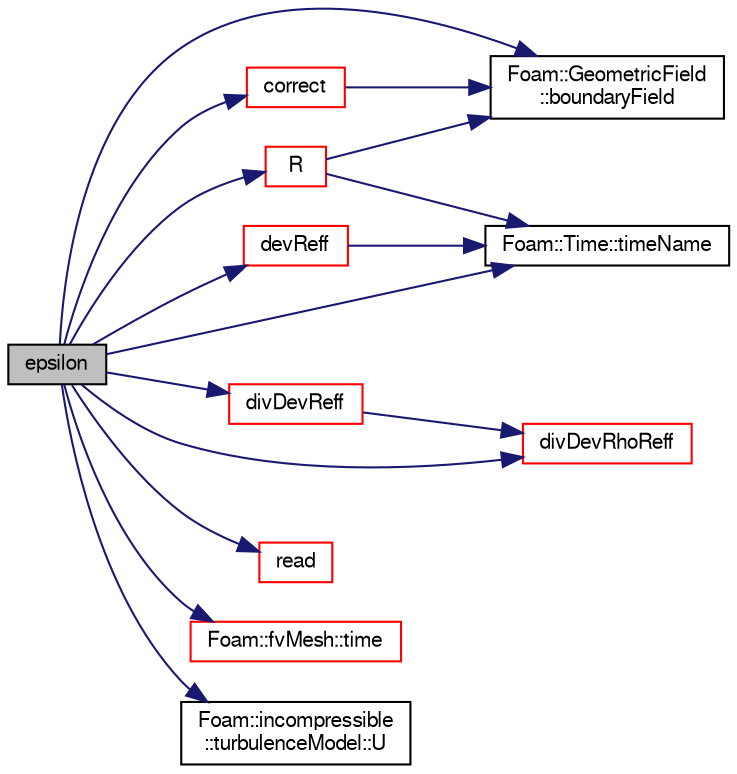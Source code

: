 digraph "epsilon"
{
  bgcolor="transparent";
  edge [fontname="FreeSans",fontsize="10",labelfontname="FreeSans",labelfontsize="10"];
  node [fontname="FreeSans",fontsize="10",shape=record];
  rankdir="LR";
  Node1058 [label="epsilon",height=0.2,width=0.4,color="black", fillcolor="grey75", style="filled", fontcolor="black"];
  Node1058 -> Node1059 [color="midnightblue",fontsize="10",style="solid",fontname="FreeSans"];
  Node1059 [label="Foam::GeometricField\l::boundaryField",height=0.2,width=0.4,color="black",URL="$a22434.html#a3c6c1a789b48ea0c5e8bff64f9c14f2d",tooltip="Return reference to GeometricBoundaryField. "];
  Node1058 -> Node1060 [color="midnightblue",fontsize="10",style="solid",fontname="FreeSans"];
  Node1060 [label="correct",height=0.2,width=0.4,color="red",URL="$a31026.html#a3ae44b28050c3aa494c1d8e18cf618c1",tooltip="Solve the turbulence equations and correct the turbulence viscosity. "];
  Node1060 -> Node1059 [color="midnightblue",fontsize="10",style="solid",fontname="FreeSans"];
  Node1058 -> Node1451 [color="midnightblue",fontsize="10",style="solid",fontname="FreeSans"];
  Node1451 [label="devReff",height=0.2,width=0.4,color="red",URL="$a31026.html#a5449021fbe915095746a83606a000df4",tooltip="Return the effective stress tensor including the laminar stress. "];
  Node1451 -> Node1406 [color="midnightblue",fontsize="10",style="solid",fontname="FreeSans"];
  Node1406 [label="Foam::Time::timeName",height=0.2,width=0.4,color="black",URL="$a26350.html#ad9d86fef6eca18797c786726cf925179",tooltip="Return time name of given scalar time. "];
  Node1058 -> Node1494 [color="midnightblue",fontsize="10",style="solid",fontname="FreeSans"];
  Node1494 [label="divDevReff",height=0.2,width=0.4,color="red",URL="$a31026.html#a028ac2eaccc9a479009b15cc6e21a89e",tooltip="Return the source term for the momentum equation. "];
  Node1494 -> Node1495 [color="midnightblue",fontsize="10",style="solid",fontname="FreeSans"];
  Node1495 [label="divDevRhoReff",height=0.2,width=0.4,color="red",URL="$a31026.html#a1d0345d58cf17e030967c2b77a4477d6",tooltip="Return the source term for the momentum equation. "];
  Node1058 -> Node1495 [color="midnightblue",fontsize="10",style="solid",fontname="FreeSans"];
  Node1058 -> Node1497 [color="midnightblue",fontsize="10",style="solid",fontname="FreeSans"];
  Node1497 [label="R",height=0.2,width=0.4,color="red",URL="$a31026.html#a89520ba1b936e6ffed0baac06d42349b",tooltip="Return the Reynolds stress tensor. "];
  Node1497 -> Node1406 [color="midnightblue",fontsize="10",style="solid",fontname="FreeSans"];
  Node1497 -> Node1059 [color="midnightblue",fontsize="10",style="solid",fontname="FreeSans"];
  Node1058 -> Node1498 [color="midnightblue",fontsize="10",style="solid",fontname="FreeSans"];
  Node1498 [label="read",height=0.2,width=0.4,color="red",URL="$a31026.html#af816873151ddb0126e98bb2f914d8ed5",tooltip="Read RASProperties dictionary. "];
  Node1058 -> Node1202 [color="midnightblue",fontsize="10",style="solid",fontname="FreeSans"];
  Node1202 [label="Foam::fvMesh::time",height=0.2,width=0.4,color="red",URL="$a22766.html#a0d94096809fe3376b29a2a29ca11bb18",tooltip="Return the top-level database. "];
  Node1058 -> Node1406 [color="midnightblue",fontsize="10",style="solid",fontname="FreeSans"];
  Node1058 -> Node1500 [color="midnightblue",fontsize="10",style="solid",fontname="FreeSans"];
  Node1500 [label="Foam::incompressible\l::turbulenceModel::U",height=0.2,width=0.4,color="black",URL="$a31102.html#a536d168d7b335fe81f506f232b5b4872",tooltip="Access function to velocity field. "];
}
